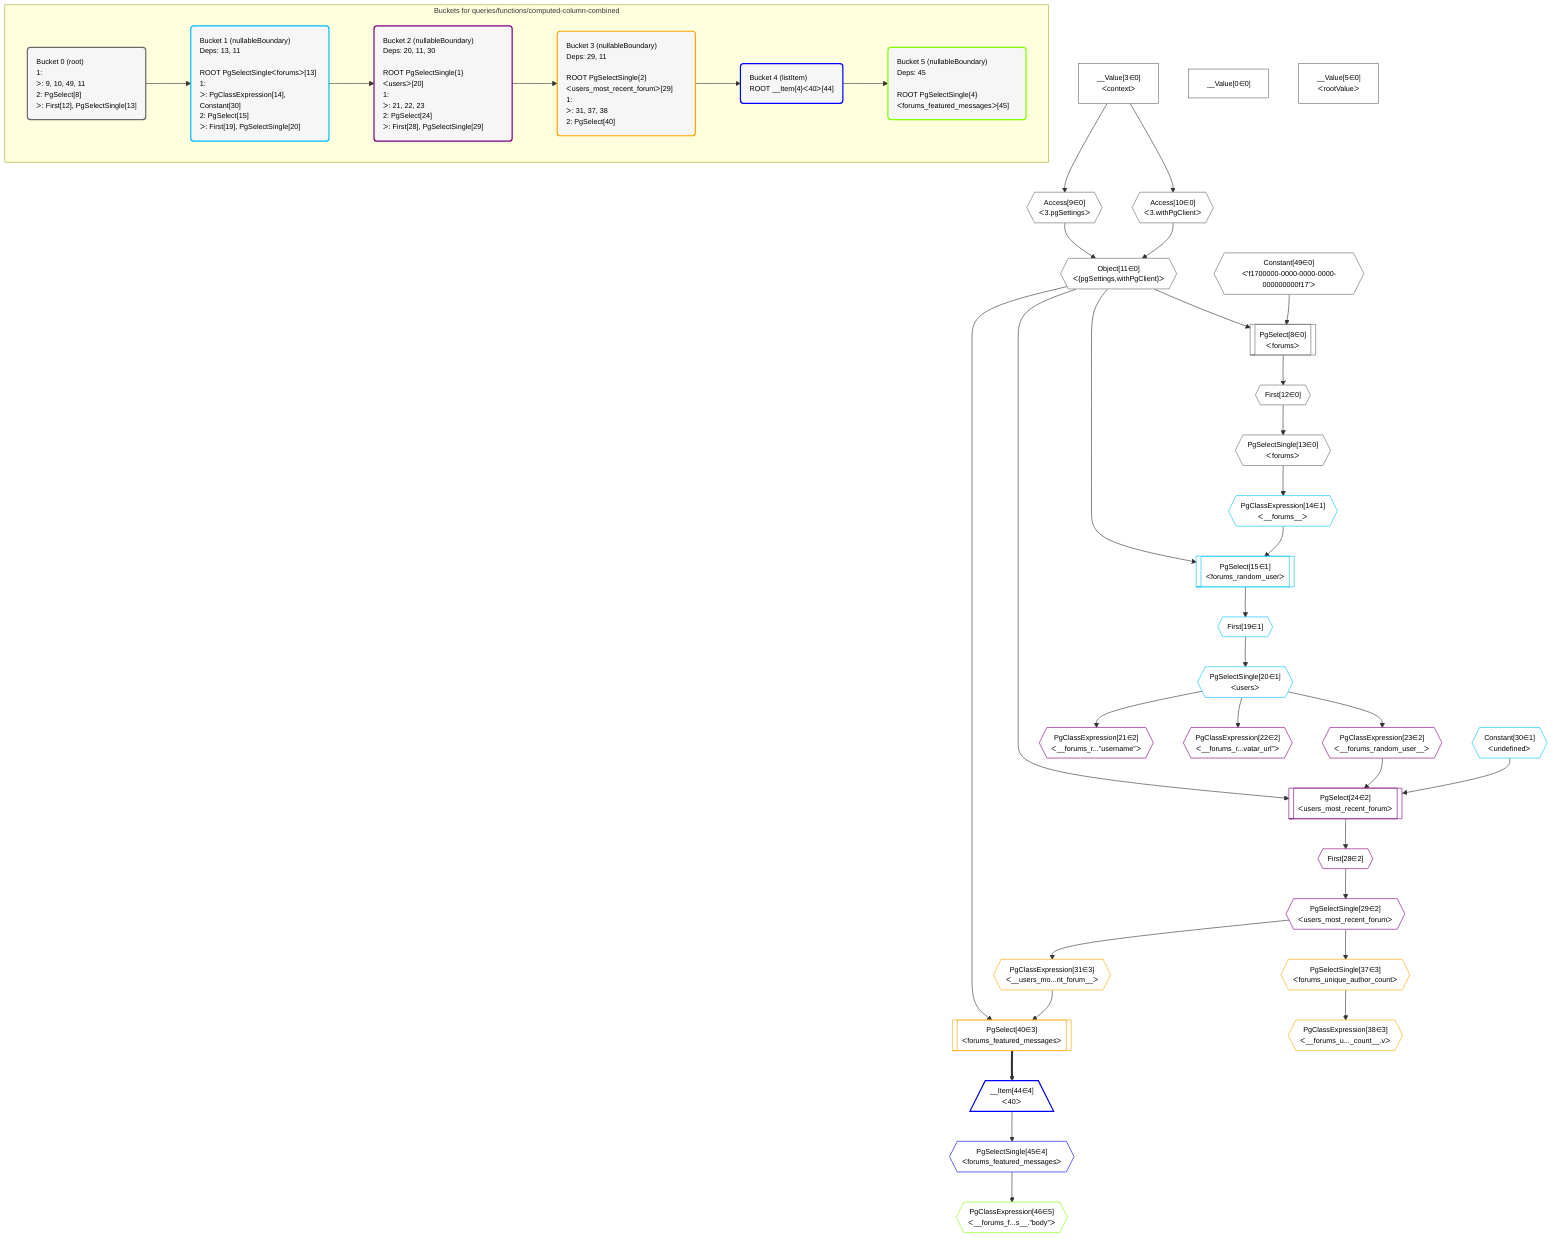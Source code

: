 %%{init: {'themeVariables': { 'fontSize': '12px'}}}%%
graph TD
    classDef path fill:#eee,stroke:#000,color:#000
    classDef plan fill:#fff,stroke-width:1px,color:#000
    classDef itemplan fill:#fff,stroke-width:2px,color:#000
    classDef unbatchedplan fill:#dff,stroke-width:1px,color:#000
    classDef sideeffectplan fill:#fcc,stroke-width:2px,color:#000
    classDef bucket fill:#f6f6f6,color:#000,stroke-width:2px,text-align:left


    %% plan dependencies
    PgSelect8[["PgSelect[8∈0]<br />ᐸforumsᐳ"]]:::plan
    Object11{{"Object[11∈0]<br />ᐸ{pgSettings,withPgClient}ᐳ"}}:::plan
    Constant49{{"Constant[49∈0]<br />ᐸ'f1700000-0000-0000-0000-000000000f17'ᐳ"}}:::plan
    Object11 & Constant49 --> PgSelect8
    Access9{{"Access[9∈0]<br />ᐸ3.pgSettingsᐳ"}}:::plan
    Access10{{"Access[10∈0]<br />ᐸ3.withPgClientᐳ"}}:::plan
    Access9 & Access10 --> Object11
    __Value3["__Value[3∈0]<br />ᐸcontextᐳ"]:::plan
    __Value3 --> Access9
    __Value3 --> Access10
    First12{{"First[12∈0]"}}:::plan
    PgSelect8 --> First12
    PgSelectSingle13{{"PgSelectSingle[13∈0]<br />ᐸforumsᐳ"}}:::plan
    First12 --> PgSelectSingle13
    __Value0["__Value[0∈0]"]:::plan
    __Value5["__Value[5∈0]<br />ᐸrootValueᐳ"]:::plan
    PgSelect15[["PgSelect[15∈1]<br />ᐸforums_random_userᐳ"]]:::plan
    PgClassExpression14{{"PgClassExpression[14∈1]<br />ᐸ__forums__ᐳ"}}:::plan
    Object11 & PgClassExpression14 --> PgSelect15
    PgSelectSingle13 --> PgClassExpression14
    First19{{"First[19∈1]"}}:::plan
    PgSelect15 --> First19
    PgSelectSingle20{{"PgSelectSingle[20∈1]<br />ᐸusersᐳ"}}:::plan
    First19 --> PgSelectSingle20
    Constant30{{"Constant[30∈1]<br />ᐸundefinedᐳ"}}:::plan
    PgSelect24[["PgSelect[24∈2]<br />ᐸusers_most_recent_forumᐳ"]]:::plan
    PgClassExpression23{{"PgClassExpression[23∈2]<br />ᐸ__forums_random_user__ᐳ"}}:::plan
    Object11 & PgClassExpression23 & Constant30 --> PgSelect24
    PgClassExpression21{{"PgClassExpression[21∈2]<br />ᐸ__forums_r...”username”ᐳ"}}:::plan
    PgSelectSingle20 --> PgClassExpression21
    PgClassExpression22{{"PgClassExpression[22∈2]<br />ᐸ__forums_r...vatar_url”ᐳ"}}:::plan
    PgSelectSingle20 --> PgClassExpression22
    PgSelectSingle20 --> PgClassExpression23
    First28{{"First[28∈2]"}}:::plan
    PgSelect24 --> First28
    PgSelectSingle29{{"PgSelectSingle[29∈2]<br />ᐸusers_most_recent_forumᐳ"}}:::plan
    First28 --> PgSelectSingle29
    PgSelect40[["PgSelect[40∈3]<br />ᐸforums_featured_messagesᐳ"]]:::plan
    PgClassExpression31{{"PgClassExpression[31∈3]<br />ᐸ__users_mo...nt_forum__ᐳ"}}:::plan
    Object11 & PgClassExpression31 --> PgSelect40
    PgSelectSingle29 --> PgClassExpression31
    PgSelectSingle37{{"PgSelectSingle[37∈3]<br />ᐸforums_unique_author_countᐳ"}}:::plan
    PgSelectSingle29 --> PgSelectSingle37
    PgClassExpression38{{"PgClassExpression[38∈3]<br />ᐸ__forums_u..._count__.vᐳ"}}:::plan
    PgSelectSingle37 --> PgClassExpression38
    __Item44[/"__Item[44∈4]<br />ᐸ40ᐳ"\]:::itemplan
    PgSelect40 ==> __Item44
    PgSelectSingle45{{"PgSelectSingle[45∈4]<br />ᐸforums_featured_messagesᐳ"}}:::plan
    __Item44 --> PgSelectSingle45
    PgClassExpression46{{"PgClassExpression[46∈5]<br />ᐸ__forums_f...s__.”body”ᐳ"}}:::plan
    PgSelectSingle45 --> PgClassExpression46

    %% define steps

    subgraph "Buckets for queries/functions/computed-column-combined"
    Bucket0("Bucket 0 (root)<br />1: <br />ᐳ: 9, 10, 49, 11<br />2: PgSelect[8]<br />ᐳ: First[12], PgSelectSingle[13]"):::bucket
    classDef bucket0 stroke:#696969
    class Bucket0,__Value0,__Value3,__Value5,PgSelect8,Access9,Access10,Object11,First12,PgSelectSingle13,Constant49 bucket0
    Bucket1("Bucket 1 (nullableBoundary)<br />Deps: 13, 11<br /><br />ROOT PgSelectSingleᐸforumsᐳ[13]<br />1: <br />ᐳ: PgClassExpression[14], Constant[30]<br />2: PgSelect[15]<br />ᐳ: First[19], PgSelectSingle[20]"):::bucket
    classDef bucket1 stroke:#00bfff
    class Bucket1,PgClassExpression14,PgSelect15,First19,PgSelectSingle20,Constant30 bucket1
    Bucket2("Bucket 2 (nullableBoundary)<br />Deps: 20, 11, 30<br /><br />ROOT PgSelectSingle{1}ᐸusersᐳ[20]<br />1: <br />ᐳ: 21, 22, 23<br />2: PgSelect[24]<br />ᐳ: First[28], PgSelectSingle[29]"):::bucket
    classDef bucket2 stroke:#7f007f
    class Bucket2,PgClassExpression21,PgClassExpression22,PgClassExpression23,PgSelect24,First28,PgSelectSingle29 bucket2
    Bucket3("Bucket 3 (nullableBoundary)<br />Deps: 29, 11<br /><br />ROOT PgSelectSingle{2}ᐸusers_most_recent_forumᐳ[29]<br />1: <br />ᐳ: 31, 37, 38<br />2: PgSelect[40]"):::bucket
    classDef bucket3 stroke:#ffa500
    class Bucket3,PgClassExpression31,PgSelectSingle37,PgClassExpression38,PgSelect40 bucket3
    Bucket4("Bucket 4 (listItem)<br />ROOT __Item{4}ᐸ40ᐳ[44]"):::bucket
    classDef bucket4 stroke:#0000ff
    class Bucket4,__Item44,PgSelectSingle45 bucket4
    Bucket5("Bucket 5 (nullableBoundary)<br />Deps: 45<br /><br />ROOT PgSelectSingle{4}ᐸforums_featured_messagesᐳ[45]"):::bucket
    classDef bucket5 stroke:#7fff00
    class Bucket5,PgClassExpression46 bucket5
    Bucket0 --> Bucket1
    Bucket1 --> Bucket2
    Bucket2 --> Bucket3
    Bucket3 --> Bucket4
    Bucket4 --> Bucket5
    end